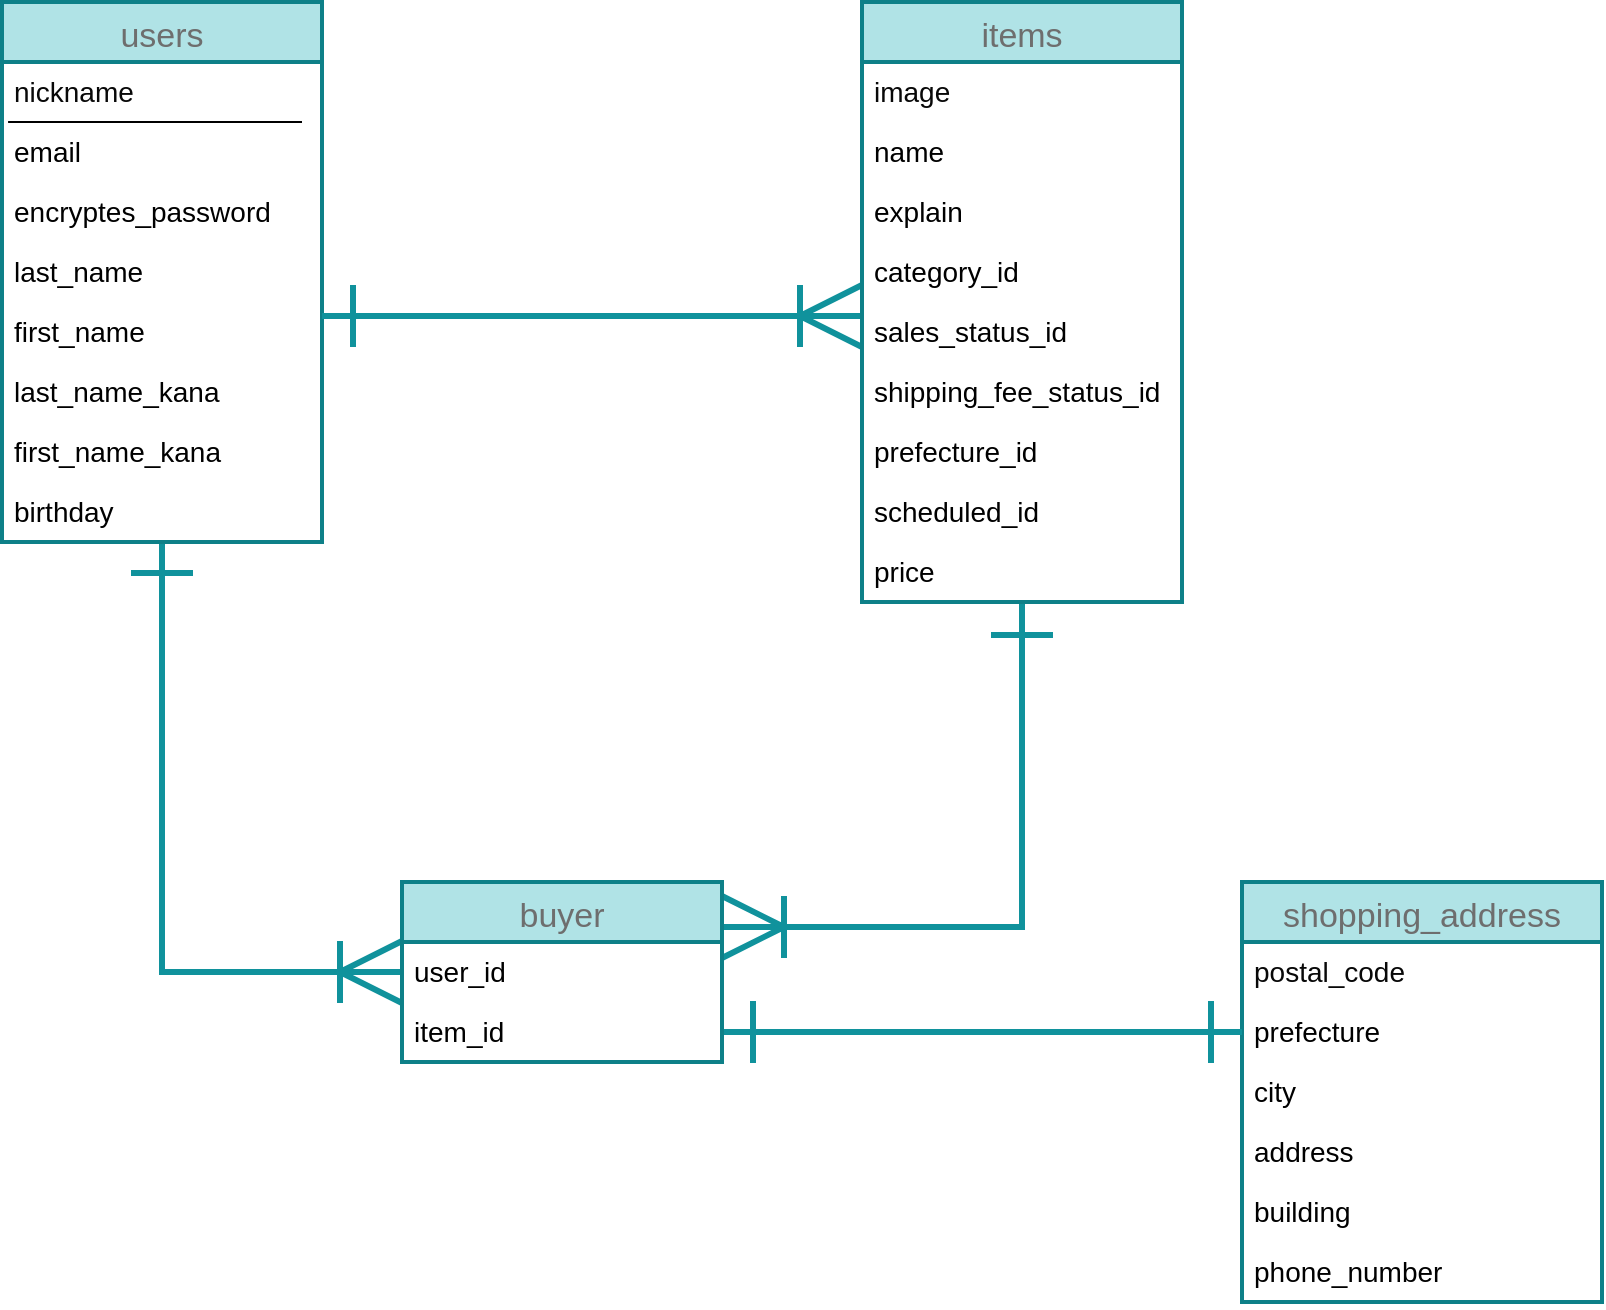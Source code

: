 <mxfile version="13.6.5">
    <diagram id="hnDMa7rL5B8g81dS-eJc" name="ページ1">
        <mxGraphModel dx="1926" dy="1933" grid="1" gridSize="10" guides="1" tooltips="1" connect="1" arrows="1" fold="1" page="1" pageScale="1" pageWidth="827" pageHeight="1169" background="#ffffff" math="0" shadow="0">
            <root>
                <mxCell id="0"/>
                <mxCell id="1" parent="0"/>
                <mxCell id="81" style="edgeStyle=orthogonalEdgeStyle;rounded=0;orthogonalLoop=1;jettySize=auto;html=1;fontColor=#6E6E6E;endArrow=ERoneToMany;endFill=0;strokeWidth=3;targetPerimeterSpacing=0;endSize=27;fillColor=#b0e3e6;strokeColor=#10929C;startArrow=ERone;startFill=0;startSize=27;entryX=0;entryY=0.5;entryDx=0;entryDy=0;" edge="1" parent="1" source="5" target="96">
                    <mxGeometry relative="1" as="geometry">
                        <mxPoint x="-310" y="-290" as="targetPoint"/>
                        <Array as="points">
                            <mxPoint x="-480" y="-395"/>
                        </Array>
                    </mxGeometry>
                </mxCell>
                <mxCell id="5" value="users" style="swimlane;fontStyle=0;childLayout=stackLayout;horizontal=1;startSize=30;horizontalStack=0;resizeParent=1;resizeParentMax=0;resizeLast=0;collapsible=1;marginBottom=0;align=center;fontSize=17;strokeColor=#0e8088;labelBackgroundColor=none;fillColor=#b0e3e6;fontColor=#6E6E6E;strokeWidth=2;" vertex="1" parent="1">
                    <mxGeometry x="-560" y="-880" width="160" height="270" as="geometry">
                        <mxRectangle x="-520" y="-440" width="70" height="26" as="alternateBounds"/>
                    </mxGeometry>
                </mxCell>
                <mxCell id="6" value="nickname" style="text;strokeColor=none;fillColor=none;spacingLeft=4;spacingRight=4;overflow=hidden;rotatable=0;points=[[0,0.5],[1,0.5]];portConstraint=eastwest;fontSize=14;fontColor=#080808;" vertex="1" parent="5">
                    <mxGeometry y="30" width="160" height="30" as="geometry"/>
                </mxCell>
                <mxCell id="70" value="" style="endArrow=none;html=1;rounded=0;fontColor=#6E6E6E;exitX=0.019;exitY=0;exitDx=0;exitDy=0;exitPerimeter=0;" edge="1" parent="5" source="7">
                    <mxGeometry relative="1" as="geometry">
                        <mxPoint x="-10" y="60" as="sourcePoint"/>
                        <mxPoint x="150" y="60" as="targetPoint"/>
                    </mxGeometry>
                </mxCell>
                <mxCell id="7" value="email" style="text;strokeColor=none;fillColor=none;spacingLeft=4;spacingRight=4;overflow=hidden;rotatable=0;points=[[0,0.5],[1,0.5]];portConstraint=eastwest;fontSize=14;fontColor=#000000;" vertex="1" parent="5">
                    <mxGeometry y="60" width="160" height="30" as="geometry"/>
                </mxCell>
                <mxCell id="8" value="encryptes_password" style="text;strokeColor=none;fillColor=none;spacingLeft=4;spacingRight=4;overflow=hidden;rotatable=0;points=[[0,0.5],[1,0.5]];portConstraint=eastwest;fontSize=14;fontColor=#000000;" vertex="1" parent="5">
                    <mxGeometry y="90" width="160" height="30" as="geometry"/>
                </mxCell>
                <mxCell id="51" value="last_name" style="text;strokeColor=none;fillColor=none;spacingLeft=4;spacingRight=4;overflow=hidden;rotatable=0;points=[[0,0.5],[1,0.5]];portConstraint=eastwest;fontSize=14;fontColor=#000000;" vertex="1" parent="5">
                    <mxGeometry y="120" width="160" height="30" as="geometry"/>
                </mxCell>
                <mxCell id="53" value="first_name" style="text;strokeColor=none;fillColor=none;spacingLeft=4;spacingRight=4;overflow=hidden;rotatable=0;points=[[0,0.5],[1,0.5]];portConstraint=eastwest;fontSize=14;fontColor=#000000;" vertex="1" parent="5">
                    <mxGeometry y="150" width="160" height="30" as="geometry"/>
                </mxCell>
                <mxCell id="54" value="last_name_kana" style="text;strokeColor=none;fillColor=none;spacingLeft=4;spacingRight=4;overflow=hidden;rotatable=0;points=[[0,0.5],[1,0.5]];portConstraint=eastwest;fontSize=14;fontColor=#000000;" vertex="1" parent="5">
                    <mxGeometry y="180" width="160" height="30" as="geometry"/>
                </mxCell>
                <mxCell id="57" value="first_name_kana" style="text;strokeColor=none;fillColor=none;spacingLeft=4;spacingRight=4;overflow=hidden;rotatable=0;points=[[0,0.5],[1,0.5]];portConstraint=eastwest;fontSize=14;fontColor=#000000;" vertex="1" parent="5">
                    <mxGeometry y="210" width="160" height="30" as="geometry"/>
                </mxCell>
                <mxCell id="58" value="birthday" style="text;strokeColor=none;fillColor=none;spacingLeft=4;spacingRight=4;overflow=hidden;rotatable=0;points=[[0,0.5],[1,0.5]];portConstraint=eastwest;fontSize=14;fontColor=#000000;" vertex="1" parent="5">
                    <mxGeometry y="240" width="160" height="30" as="geometry"/>
                </mxCell>
                <mxCell id="82" style="edgeStyle=orthogonalEdgeStyle;rounded=0;orthogonalLoop=1;jettySize=auto;html=1;fontColor=#6E6E6E;endArrow=ERoneToMany;endFill=0;strokeWidth=3;targetPerimeterSpacing=0;endSize=27;fillColor=#b0e3e6;strokeColor=#10929C;exitX=0.5;exitY=1.033;exitDx=0;exitDy=0;exitPerimeter=0;entryX=1;entryY=0.25;entryDx=0;entryDy=0;startArrow=ERone;startFill=0;startSize=27;" edge="1" parent="1" source="67" target="72">
                    <mxGeometry relative="1" as="geometry">
                        <mxPoint x="80" y="-597" as="sourcePoint"/>
                        <mxPoint x="-200" y="-390.01" as="targetPoint"/>
                        <Array as="points">
                            <mxPoint x="-50" y="-417"/>
                        </Array>
                    </mxGeometry>
                </mxCell>
                <mxCell id="83" style="edgeStyle=orthogonalEdgeStyle;rounded=0;orthogonalLoop=1;jettySize=auto;html=1;endArrow=ERoneToMany;endFill=0;endSize=27;targetPerimeterSpacing=0;strokeColor=#10929C;strokeWidth=3;fontSize=14;fontColor=#6E6E6E;startArrow=ERone;startFill=0;startSize=27;" edge="1" parent="1">
                    <mxGeometry relative="1" as="geometry">
                        <mxPoint x="-400" y="-723" as="sourcePoint"/>
                        <mxPoint x="-130" y="-723" as="targetPoint"/>
                        <Array as="points">
                            <mxPoint x="-340" y="-723"/>
                            <mxPoint x="-340" y="-723"/>
                        </Array>
                    </mxGeometry>
                </mxCell>
                <mxCell id="84" value="shopping_address" style="swimlane;fontStyle=0;childLayout=stackLayout;horizontal=1;startSize=30;horizontalStack=0;resizeParent=1;resizeParentMax=0;resizeLast=0;collapsible=1;marginBottom=0;align=center;fontSize=17;strokeColor=#0e8088;labelBackgroundColor=none;fillColor=#b0e3e6;fontColor=#6E6E6E;strokeWidth=2;labelBorderColor=none;" vertex="1" parent="1">
                    <mxGeometry x="60" y="-440" width="180" height="210" as="geometry">
                        <mxRectangle x="-520" y="-440" width="70" height="26" as="alternateBounds"/>
                    </mxGeometry>
                </mxCell>
                <mxCell id="85" value="postal_code" style="text;strokeColor=none;fillColor=none;spacingLeft=4;spacingRight=4;overflow=hidden;rotatable=0;points=[[0,0.5],[1,0.5]];portConstraint=eastwest;fontSize=14;fontColor=#080808;" vertex="1" parent="84">
                    <mxGeometry y="30" width="180" height="30" as="geometry"/>
                </mxCell>
                <mxCell id="86" value="prefecture" style="text;strokeColor=none;fillColor=none;spacingLeft=4;spacingRight=4;overflow=hidden;rotatable=0;points=[[0,0.5],[1,0.5]];portConstraint=eastwest;fontSize=14;fontColor=#000000;" vertex="1" parent="84">
                    <mxGeometry y="60" width="180" height="30" as="geometry"/>
                </mxCell>
                <mxCell id="87" value="city" style="text;strokeColor=none;fillColor=none;spacingLeft=4;spacingRight=4;overflow=hidden;rotatable=0;points=[[0,0.5],[1,0.5]];portConstraint=eastwest;fontSize=14;fontColor=#000000;" vertex="1" parent="84">
                    <mxGeometry y="90" width="180" height="30" as="geometry"/>
                </mxCell>
                <mxCell id="88" value="address" style="text;strokeColor=none;fillColor=none;spacingLeft=4;spacingRight=4;overflow=hidden;rotatable=0;points=[[0,0.5],[1,0.5]];portConstraint=eastwest;fontSize=14;fontColor=#000000;" vertex="1" parent="84">
                    <mxGeometry y="120" width="180" height="30" as="geometry"/>
                </mxCell>
                <mxCell id="90" value="building" style="text;strokeColor=none;fillColor=none;spacingLeft=4;spacingRight=4;overflow=hidden;rotatable=0;points=[[0,0.5],[1,0.5]];portConstraint=eastwest;fontSize=14;fontColor=#000000;" vertex="1" parent="84">
                    <mxGeometry y="150" width="180" height="30" as="geometry"/>
                </mxCell>
                <mxCell id="91" value="phone_number" style="text;strokeColor=none;fillColor=none;spacingLeft=4;spacingRight=4;overflow=hidden;rotatable=0;points=[[0,0.5],[1,0.5]];portConstraint=eastwest;fontSize=14;fontColor=#000000;" vertex="1" parent="84">
                    <mxGeometry y="180" width="180" height="30" as="geometry"/>
                </mxCell>
                <mxCell id="93" style="rounded=0;orthogonalLoop=1;jettySize=auto;html=1;entryX=0;entryY=0.5;entryDx=0;entryDy=0;endArrow=ERone;endFill=0;endSize=27;targetPerimeterSpacing=0;strokeColor=#10929C;strokeWidth=3;fontSize=14;fontColor=#6E6E6E;startArrow=ERone;startFill=0;startSize=27;exitX=1;exitY=0.5;exitDx=0;exitDy=0;" edge="1" parent="1" source="97" target="86">
                    <mxGeometry relative="1" as="geometry">
                        <mxPoint x="-270" y="-380" as="sourcePoint"/>
                        <Array as="points"/>
                    </mxGeometry>
                </mxCell>
                <mxCell id="59" value="items" style="swimlane;fontStyle=0;childLayout=stackLayout;horizontal=1;startSize=30;horizontalStack=0;resizeParent=1;resizeParentMax=0;resizeLast=0;collapsible=1;marginBottom=0;align=center;fontSize=17;strokeColor=#0e8088;labelBackgroundColor=none;fillColor=#b0e3e6;fontColor=#6E6E6E;strokeWidth=2;" vertex="1" parent="1">
                    <mxGeometry x="-130" y="-880" width="160" height="300" as="geometry">
                        <mxRectangle x="-520" y="-440" width="70" height="26" as="alternateBounds"/>
                    </mxGeometry>
                </mxCell>
                <mxCell id="60" value="image" style="text;strokeColor=none;fillColor=none;spacingLeft=4;spacingRight=4;overflow=hidden;rotatable=0;points=[[0,0.5],[1,0.5]];portConstraint=eastwest;fontSize=14;fontColor=#080808;" vertex="1" parent="59">
                    <mxGeometry y="30" width="160" height="30" as="geometry"/>
                </mxCell>
                <mxCell id="61" value="name" style="text;strokeColor=none;fillColor=none;spacingLeft=4;spacingRight=4;overflow=hidden;rotatable=0;points=[[0,0.5],[1,0.5]];portConstraint=eastwest;fontSize=14;fontColor=#000000;" vertex="1" parent="59">
                    <mxGeometry y="60" width="160" height="30" as="geometry"/>
                </mxCell>
                <mxCell id="62" value="explain" style="text;strokeColor=none;fillColor=none;spacingLeft=4;spacingRight=4;overflow=hidden;rotatable=0;points=[[0,0.5],[1,0.5]];portConstraint=eastwest;fontSize=14;fontColor=#000000;" vertex="1" parent="59">
                    <mxGeometry y="90" width="160" height="30" as="geometry"/>
                </mxCell>
                <mxCell id="63" value="category_id" style="text;strokeColor=none;fillColor=none;spacingLeft=4;spacingRight=4;overflow=hidden;rotatable=0;points=[[0,0.5],[1,0.5]];portConstraint=eastwest;fontSize=14;fontColor=#000000;" vertex="1" parent="59">
                    <mxGeometry y="120" width="160" height="30" as="geometry"/>
                </mxCell>
                <mxCell id="89" value="sales_status_id" style="text;strokeColor=none;fillColor=none;spacingLeft=4;spacingRight=4;overflow=hidden;rotatable=0;points=[[0,0.5],[1,0.5]];portConstraint=eastwest;fontSize=14;fontColor=#000000;" vertex="1" parent="59">
                    <mxGeometry y="150" width="160" height="30" as="geometry"/>
                </mxCell>
                <mxCell id="64" value="shipping_fee_status_id" style="text;strokeColor=none;fillColor=none;spacingLeft=4;spacingRight=4;overflow=hidden;rotatable=0;points=[[0,0.5],[1,0.5]];portConstraint=eastwest;fontSize=14;fontColor=#000000;" vertex="1" parent="59">
                    <mxGeometry y="180" width="160" height="30" as="geometry"/>
                </mxCell>
                <mxCell id="65" value="prefecture_id" style="text;strokeColor=none;fillColor=none;spacingLeft=4;spacingRight=4;overflow=hidden;rotatable=0;points=[[0,0.5],[1,0.5]];portConstraint=eastwest;fontSize=14;fontColor=#000000;" vertex="1" parent="59">
                    <mxGeometry y="210" width="160" height="30" as="geometry"/>
                </mxCell>
                <mxCell id="66" value="scheduled_id" style="text;strokeColor=none;fillColor=none;spacingLeft=4;spacingRight=4;overflow=hidden;rotatable=0;points=[[0,0.5],[1,0.5]];portConstraint=eastwest;fontSize=14;fontColor=#000000;" vertex="1" parent="59">
                    <mxGeometry y="240" width="160" height="30" as="geometry"/>
                </mxCell>
                <mxCell id="67" value="price" style="text;strokeColor=none;fillColor=none;spacingLeft=4;spacingRight=4;overflow=hidden;rotatable=0;points=[[0,0.5],[1,0.5]];portConstraint=eastwest;fontSize=14;fontColor=#000000;" vertex="1" parent="59">
                    <mxGeometry y="270" width="160" height="30" as="geometry"/>
                </mxCell>
                <mxCell id="72" value="buyer" style="swimlane;fontStyle=0;childLayout=stackLayout;horizontal=1;startSize=30;horizontalStack=0;resizeParent=1;resizeParentMax=0;resizeLast=0;collapsible=1;marginBottom=0;align=center;fontSize=17;strokeColor=#0e8088;labelBackgroundColor=none;fillColor=#b0e3e6;fontColor=#6E6E6E;strokeWidth=2;labelBorderColor=none;" vertex="1" parent="1">
                    <mxGeometry x="-360" y="-440" width="160" height="90" as="geometry">
                        <mxRectangle x="-520" y="-440" width="70" height="26" as="alternateBounds"/>
                    </mxGeometry>
                </mxCell>
                <mxCell id="96" value="user_id" style="text;strokeColor=none;fillColor=none;spacingLeft=4;spacingRight=4;overflow=hidden;rotatable=0;points=[[0,0.5],[1,0.5]];portConstraint=eastwest;fontSize=14;fontColor=#000000;" vertex="1" parent="72">
                    <mxGeometry y="30" width="160" height="30" as="geometry"/>
                </mxCell>
                <mxCell id="97" value="item_id" style="text;strokeColor=none;fillColor=none;spacingLeft=4;spacingRight=4;overflow=hidden;rotatable=0;points=[[0,0.5],[1,0.5]];portConstraint=eastwest;fontSize=14;fontColor=#000000;" vertex="1" parent="72">
                    <mxGeometry y="60" width="160" height="30" as="geometry"/>
                </mxCell>
            </root>
        </mxGraphModel>
    </diagram>
</mxfile>